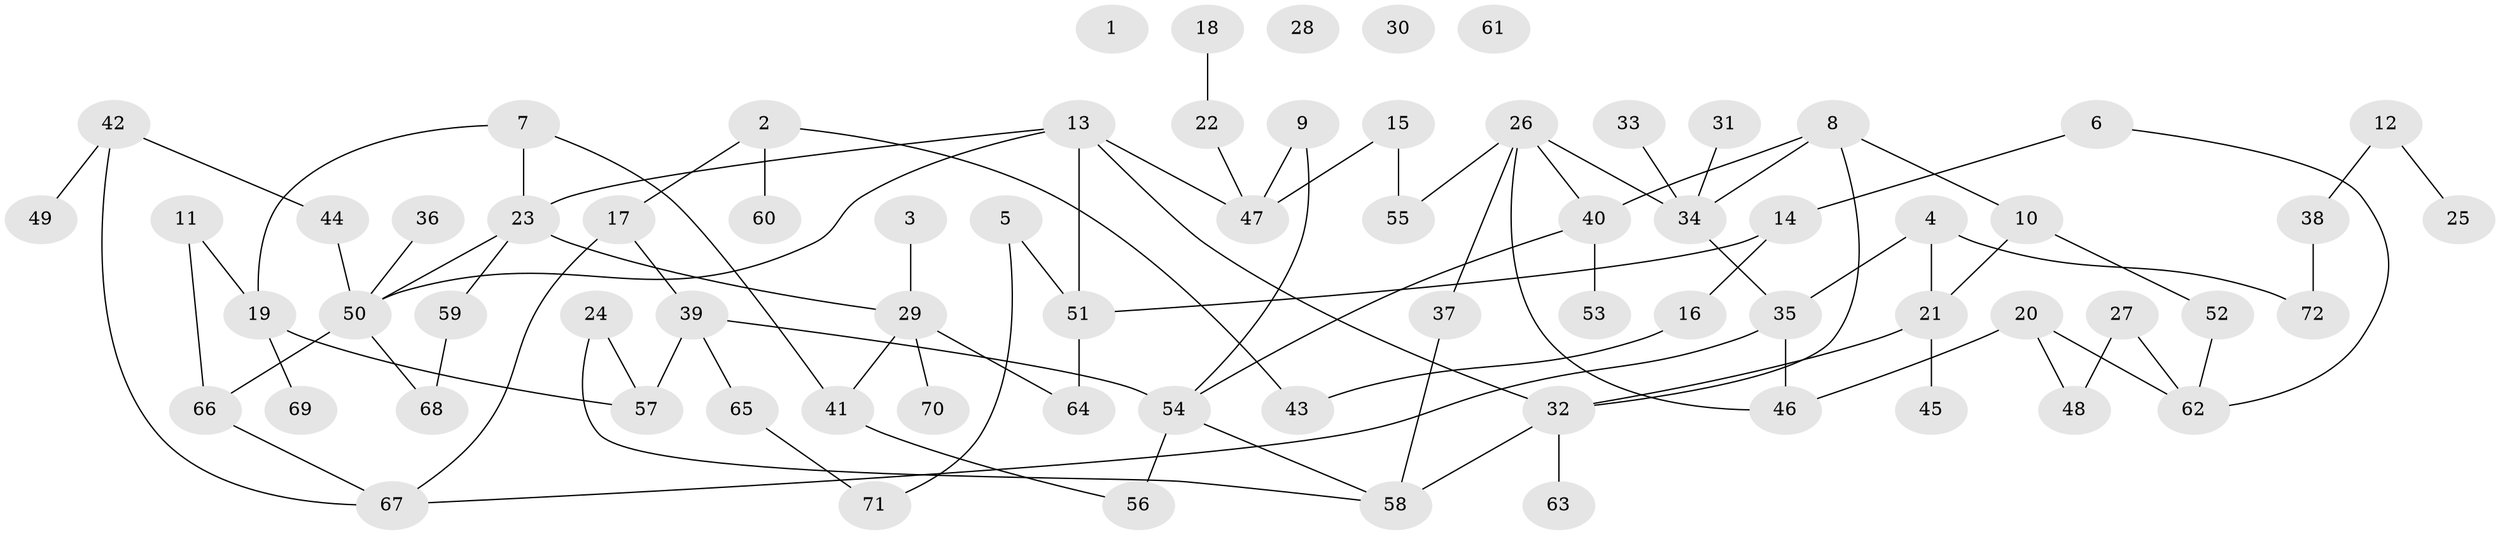 // coarse degree distribution, {0: 0.1111111111111111, 3: 0.08333333333333333, 5: 0.08333333333333333, 4: 0.1388888888888889, 7: 0.05555555555555555, 10: 0.027777777777777776, 1: 0.2777777777777778, 8: 0.027777777777777776, 2: 0.19444444444444445}
// Generated by graph-tools (version 1.1) at 2025/16/03/04/25 18:16:42]
// undirected, 72 vertices, 91 edges
graph export_dot {
graph [start="1"]
  node [color=gray90,style=filled];
  1;
  2;
  3;
  4;
  5;
  6;
  7;
  8;
  9;
  10;
  11;
  12;
  13;
  14;
  15;
  16;
  17;
  18;
  19;
  20;
  21;
  22;
  23;
  24;
  25;
  26;
  27;
  28;
  29;
  30;
  31;
  32;
  33;
  34;
  35;
  36;
  37;
  38;
  39;
  40;
  41;
  42;
  43;
  44;
  45;
  46;
  47;
  48;
  49;
  50;
  51;
  52;
  53;
  54;
  55;
  56;
  57;
  58;
  59;
  60;
  61;
  62;
  63;
  64;
  65;
  66;
  67;
  68;
  69;
  70;
  71;
  72;
  2 -- 17;
  2 -- 43;
  2 -- 60;
  3 -- 29;
  4 -- 21;
  4 -- 35;
  4 -- 72;
  5 -- 51;
  5 -- 71;
  6 -- 14;
  6 -- 62;
  7 -- 19;
  7 -- 23;
  7 -- 41;
  8 -- 10;
  8 -- 32;
  8 -- 34;
  8 -- 40;
  9 -- 47;
  9 -- 54;
  10 -- 21;
  10 -- 52;
  11 -- 19;
  11 -- 66;
  12 -- 25;
  12 -- 38;
  13 -- 23;
  13 -- 32;
  13 -- 47;
  13 -- 50;
  13 -- 51;
  14 -- 16;
  14 -- 51;
  15 -- 47;
  15 -- 55;
  16 -- 43;
  17 -- 39;
  17 -- 67;
  18 -- 22;
  19 -- 57;
  19 -- 69;
  20 -- 46;
  20 -- 48;
  20 -- 62;
  21 -- 32;
  21 -- 45;
  22 -- 47;
  23 -- 29;
  23 -- 50;
  23 -- 59;
  24 -- 57;
  24 -- 58;
  26 -- 34;
  26 -- 37;
  26 -- 40;
  26 -- 46;
  26 -- 55;
  27 -- 48;
  27 -- 62;
  29 -- 41;
  29 -- 64;
  29 -- 70;
  31 -- 34;
  32 -- 58;
  32 -- 63;
  33 -- 34;
  34 -- 35;
  35 -- 46;
  35 -- 67;
  36 -- 50;
  37 -- 58;
  38 -- 72;
  39 -- 54;
  39 -- 57;
  39 -- 65;
  40 -- 53;
  40 -- 54;
  41 -- 56;
  42 -- 44;
  42 -- 49;
  42 -- 67;
  44 -- 50;
  50 -- 66;
  50 -- 68;
  51 -- 64;
  52 -- 62;
  54 -- 56;
  54 -- 58;
  59 -- 68;
  65 -- 71;
  66 -- 67;
}
